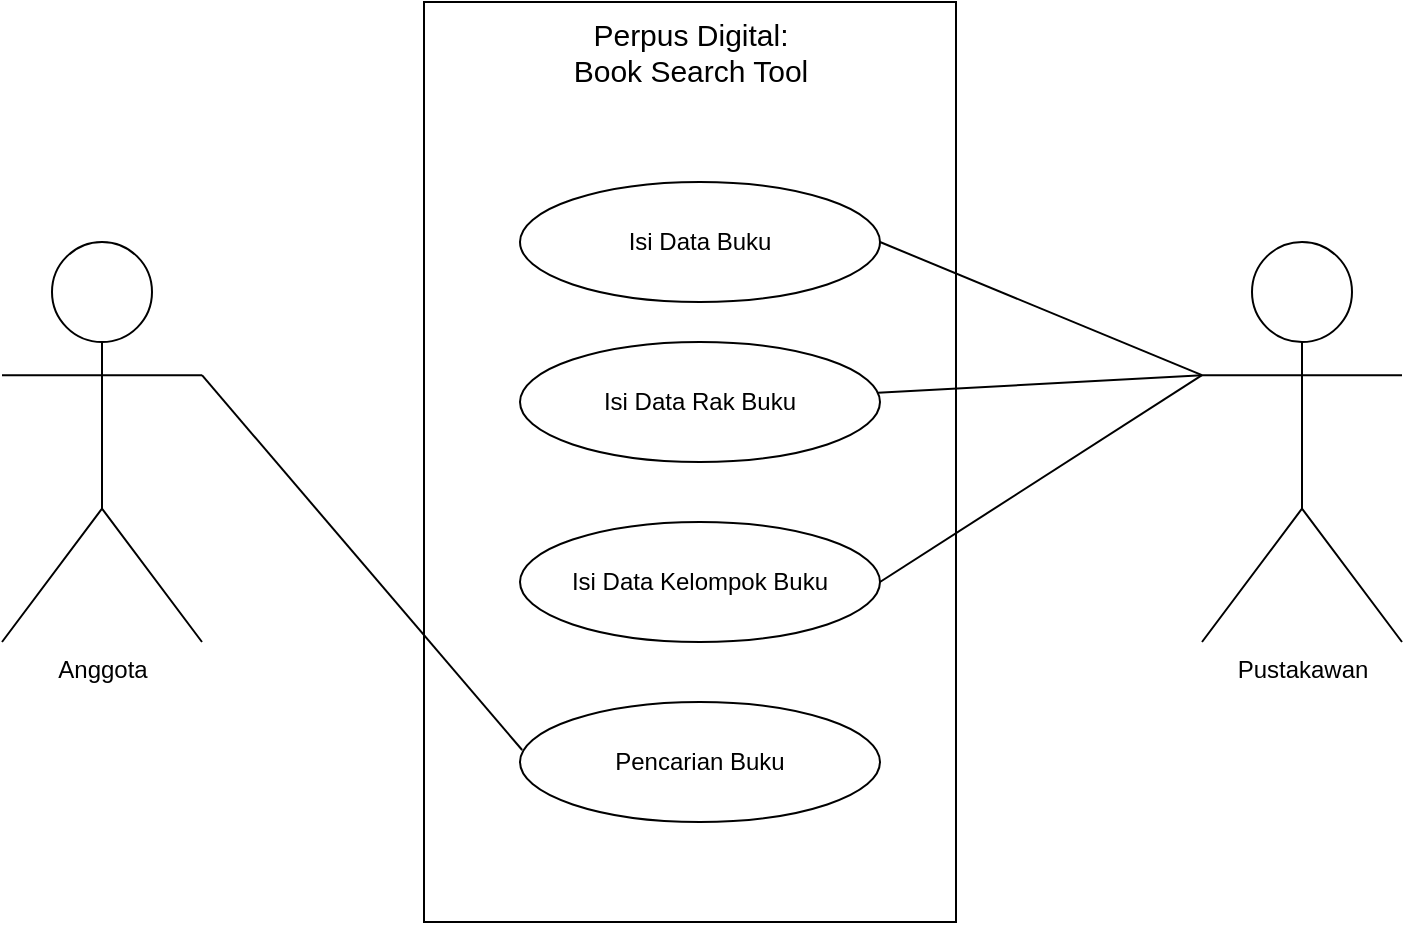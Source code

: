 <mxfile version="22.0.4" type="github">
  <diagram name="Page-1" id="YAsuCoHC8SSSe0b68Fao">
    <mxGraphModel dx="1054" dy="566" grid="1" gridSize="10" guides="1" tooltips="1" connect="1" arrows="1" fold="1" page="1" pageScale="1" pageWidth="827" pageHeight="1169" math="0" shadow="0">
      <root>
        <mxCell id="0" />
        <mxCell id="1" parent="0" />
        <mxCell id="o5Xl_phNg1nPOExyWUmS-2" value="" style="rounded=0;whiteSpace=wrap;html=1;" vertex="1" parent="1">
          <mxGeometry x="281" y="70" width="266" height="460" as="geometry" />
        </mxCell>
        <mxCell id="o5Xl_phNg1nPOExyWUmS-6" value="Anggota" style="shape=umlActor;verticalLabelPosition=bottom;verticalAlign=top;html=1;outlineConnect=0;" vertex="1" parent="1">
          <mxGeometry x="70" y="190" width="100" height="200" as="geometry" />
        </mxCell>
        <mxCell id="o5Xl_phNg1nPOExyWUmS-7" value="Pustakawan" style="shape=umlActor;verticalLabelPosition=bottom;verticalAlign=top;html=1;outlineConnect=0;" vertex="1" parent="1">
          <mxGeometry x="670" y="190" width="100" height="200" as="geometry" />
        </mxCell>
        <mxCell id="o5Xl_phNg1nPOExyWUmS-8" value="Perpus Digital:&lt;br style=&quot;font-size: 15px;&quot;&gt;Book Search Tool" style="text;html=1;strokeColor=none;fillColor=none;align=center;verticalAlign=middle;whiteSpace=wrap;rounded=0;fontSize=15;" vertex="1" parent="1">
          <mxGeometry x="329.5" y="80" width="169" height="30" as="geometry" />
        </mxCell>
        <mxCell id="o5Xl_phNg1nPOExyWUmS-9" value="Isi Data Buku" style="ellipse;whiteSpace=wrap;html=1;" vertex="1" parent="1">
          <mxGeometry x="329" y="160" width="180" height="60" as="geometry" />
        </mxCell>
        <mxCell id="o5Xl_phNg1nPOExyWUmS-11" value="Isi Data Kelompok Buku" style="ellipse;whiteSpace=wrap;html=1;" vertex="1" parent="1">
          <mxGeometry x="329" y="330" width="180" height="60" as="geometry" />
        </mxCell>
        <mxCell id="o5Xl_phNg1nPOExyWUmS-12" value="Pencarian Buku" style="ellipse;whiteSpace=wrap;html=1;" vertex="1" parent="1">
          <mxGeometry x="329" y="420" width="180" height="60" as="geometry" />
        </mxCell>
        <mxCell id="o5Xl_phNg1nPOExyWUmS-13" value="" style="endArrow=none;html=1;rounded=0;exitX=1;exitY=0.333;exitDx=0;exitDy=0;exitPerimeter=0;entryX=0.006;entryY=0.4;entryDx=0;entryDy=0;entryPerimeter=0;" edge="1" parent="1" source="o5Xl_phNg1nPOExyWUmS-6" target="o5Xl_phNg1nPOExyWUmS-12">
          <mxGeometry width="50" height="50" relative="1" as="geometry">
            <mxPoint x="380" y="320" as="sourcePoint" />
            <mxPoint x="430" y="270" as="targetPoint" />
          </mxGeometry>
        </mxCell>
        <mxCell id="o5Xl_phNg1nPOExyWUmS-14" value="" style="endArrow=none;html=1;rounded=0;exitX=1;exitY=0.5;exitDx=0;exitDy=0;entryX=0;entryY=0.333;entryDx=0;entryDy=0;entryPerimeter=0;" edge="1" parent="1" source="o5Xl_phNg1nPOExyWUmS-9" target="o5Xl_phNg1nPOExyWUmS-7">
          <mxGeometry width="50" height="50" relative="1" as="geometry">
            <mxPoint x="620" y="310" as="sourcePoint" />
            <mxPoint x="670" y="260" as="targetPoint" />
          </mxGeometry>
        </mxCell>
        <mxCell id="o5Xl_phNg1nPOExyWUmS-15" value="" style="endArrow=none;html=1;rounded=0;" edge="1" parent="1" source="o5Xl_phNg1nPOExyWUmS-10">
          <mxGeometry width="50" height="50" relative="1" as="geometry">
            <mxPoint x="380" y="320" as="sourcePoint" />
            <mxPoint x="430" y="270" as="targetPoint" />
          </mxGeometry>
        </mxCell>
        <mxCell id="o5Xl_phNg1nPOExyWUmS-16" value="" style="endArrow=none;html=1;rounded=0;exitX=0;exitY=0.333;exitDx=0;exitDy=0;exitPerimeter=0;" edge="1" parent="1" source="o5Xl_phNg1nPOExyWUmS-7" target="o5Xl_phNg1nPOExyWUmS-10">
          <mxGeometry width="50" height="50" relative="1" as="geometry">
            <mxPoint x="380" y="320" as="sourcePoint" />
            <mxPoint x="430" y="270" as="targetPoint" />
          </mxGeometry>
        </mxCell>
        <mxCell id="o5Xl_phNg1nPOExyWUmS-10" value="Isi Data Rak Buku" style="ellipse;whiteSpace=wrap;html=1;" vertex="1" parent="1">
          <mxGeometry x="329" y="240" width="180" height="60" as="geometry" />
        </mxCell>
        <mxCell id="o5Xl_phNg1nPOExyWUmS-17" value="" style="endArrow=none;html=1;rounded=0;exitX=1;exitY=0.5;exitDx=0;exitDy=0;entryX=0;entryY=0.333;entryDx=0;entryDy=0;entryPerimeter=0;" edge="1" parent="1" source="o5Xl_phNg1nPOExyWUmS-11" target="o5Xl_phNg1nPOExyWUmS-7">
          <mxGeometry width="50" height="50" relative="1" as="geometry">
            <mxPoint x="380" y="320" as="sourcePoint" />
            <mxPoint x="670" y="260" as="targetPoint" />
          </mxGeometry>
        </mxCell>
      </root>
    </mxGraphModel>
  </diagram>
</mxfile>
